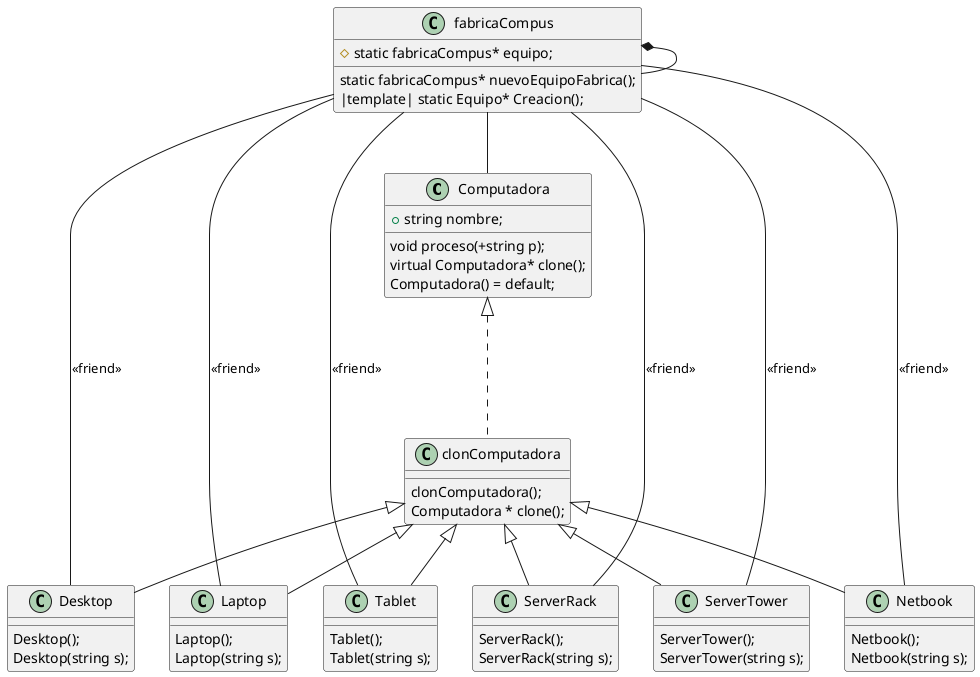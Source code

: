 @startuml

  Class Computadora{
    void proceso(+string p);
    +string nombre;
    virtual Computadora* clone();
    Computadora() = default;
  }

  Class clonComputadora{
    clonComputadora();
    Computadora * clone();
  }

  Class fabricaCompus{
    #static fabricaCompus* equipo;
  	static fabricaCompus* nuevoEquipoFabrica();
	  |template| static Equipo* Creacion();
  }

  Class Desktop{
    Desktop();
    Desktop(string s);
  }

  Class Laptop{
    Laptop();
    Laptop(string s);
  }

  Class Netbook{
    Netbook();
    Netbook(string s);
  }

  Class Tablet{
    Tablet();
    Tablet(string s);
  }

  Class ServerRack{
    ServerRack();
    ServerRack(string s);
  }

  Class ServerTower{
    ServerTower();
    ServerTower(string s);
  }

  fabricaCompus *-- fabricaCompus
  fabricaCompus -- Computadora

  fabricaCompus -- Desktop : <<friend>>
  fabricaCompus -- Laptop: <<friend>>
  fabricaCompus -- Netbook: <<friend>>
  fabricaCompus -- Tablet: <<friend>>
  fabricaCompus -- ServerRack: <<friend>>
  fabricaCompus -- ServerTower: <<friend>>

  Computadora <|... clonComputadora

  clonComputadora <|-- Desktop
  clonComputadora <|-- Laptop
  clonComputadora <|-- Netbook
  clonComputadora <|-- Tablet
  clonComputadora <|-- ServerRack
  clonComputadora <|-- ServerTower
@enduml
